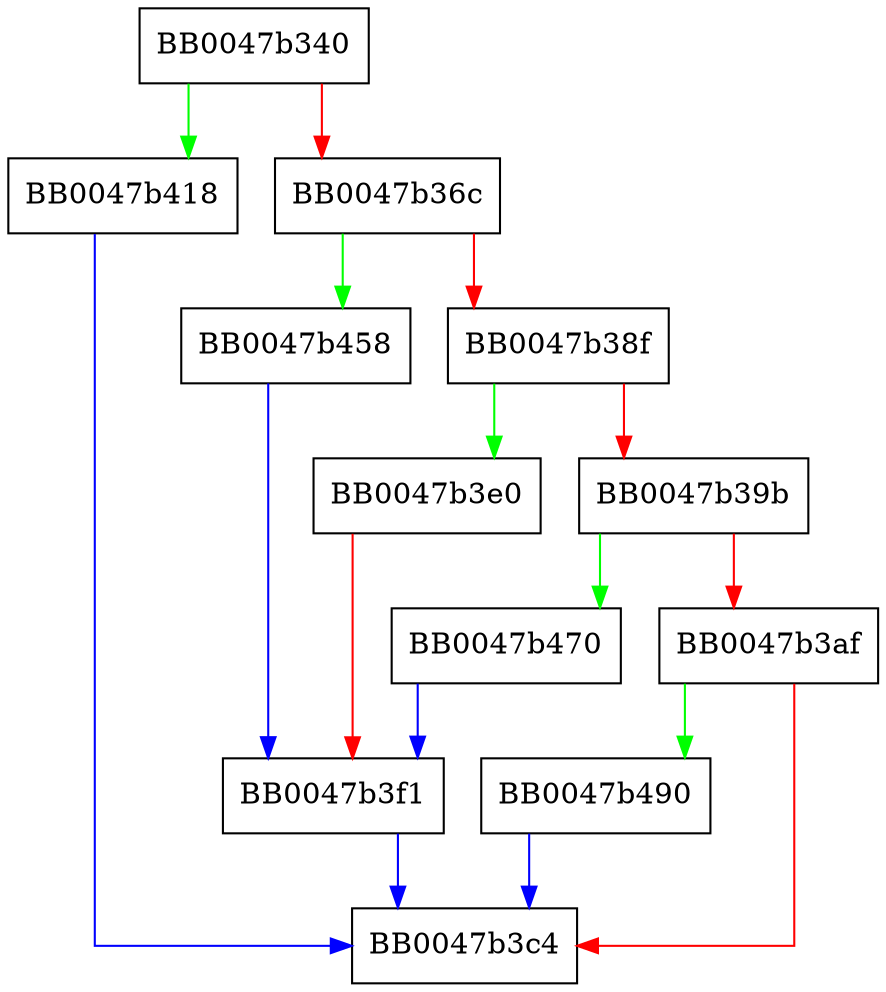 digraph ssl_generate_pkey_group {
  node [shape="box"];
  graph [splines=ortho];
  BB0047b340 -> BB0047b418 [color="green"];
  BB0047b340 -> BB0047b36c [color="red"];
  BB0047b36c -> BB0047b458 [color="green"];
  BB0047b36c -> BB0047b38f [color="red"];
  BB0047b38f -> BB0047b3e0 [color="green"];
  BB0047b38f -> BB0047b39b [color="red"];
  BB0047b39b -> BB0047b470 [color="green"];
  BB0047b39b -> BB0047b3af [color="red"];
  BB0047b3af -> BB0047b490 [color="green"];
  BB0047b3af -> BB0047b3c4 [color="red"];
  BB0047b3e0 -> BB0047b3f1 [color="red"];
  BB0047b3f1 -> BB0047b3c4 [color="blue"];
  BB0047b418 -> BB0047b3c4 [color="blue"];
  BB0047b458 -> BB0047b3f1 [color="blue"];
  BB0047b470 -> BB0047b3f1 [color="blue"];
  BB0047b490 -> BB0047b3c4 [color="blue"];
}